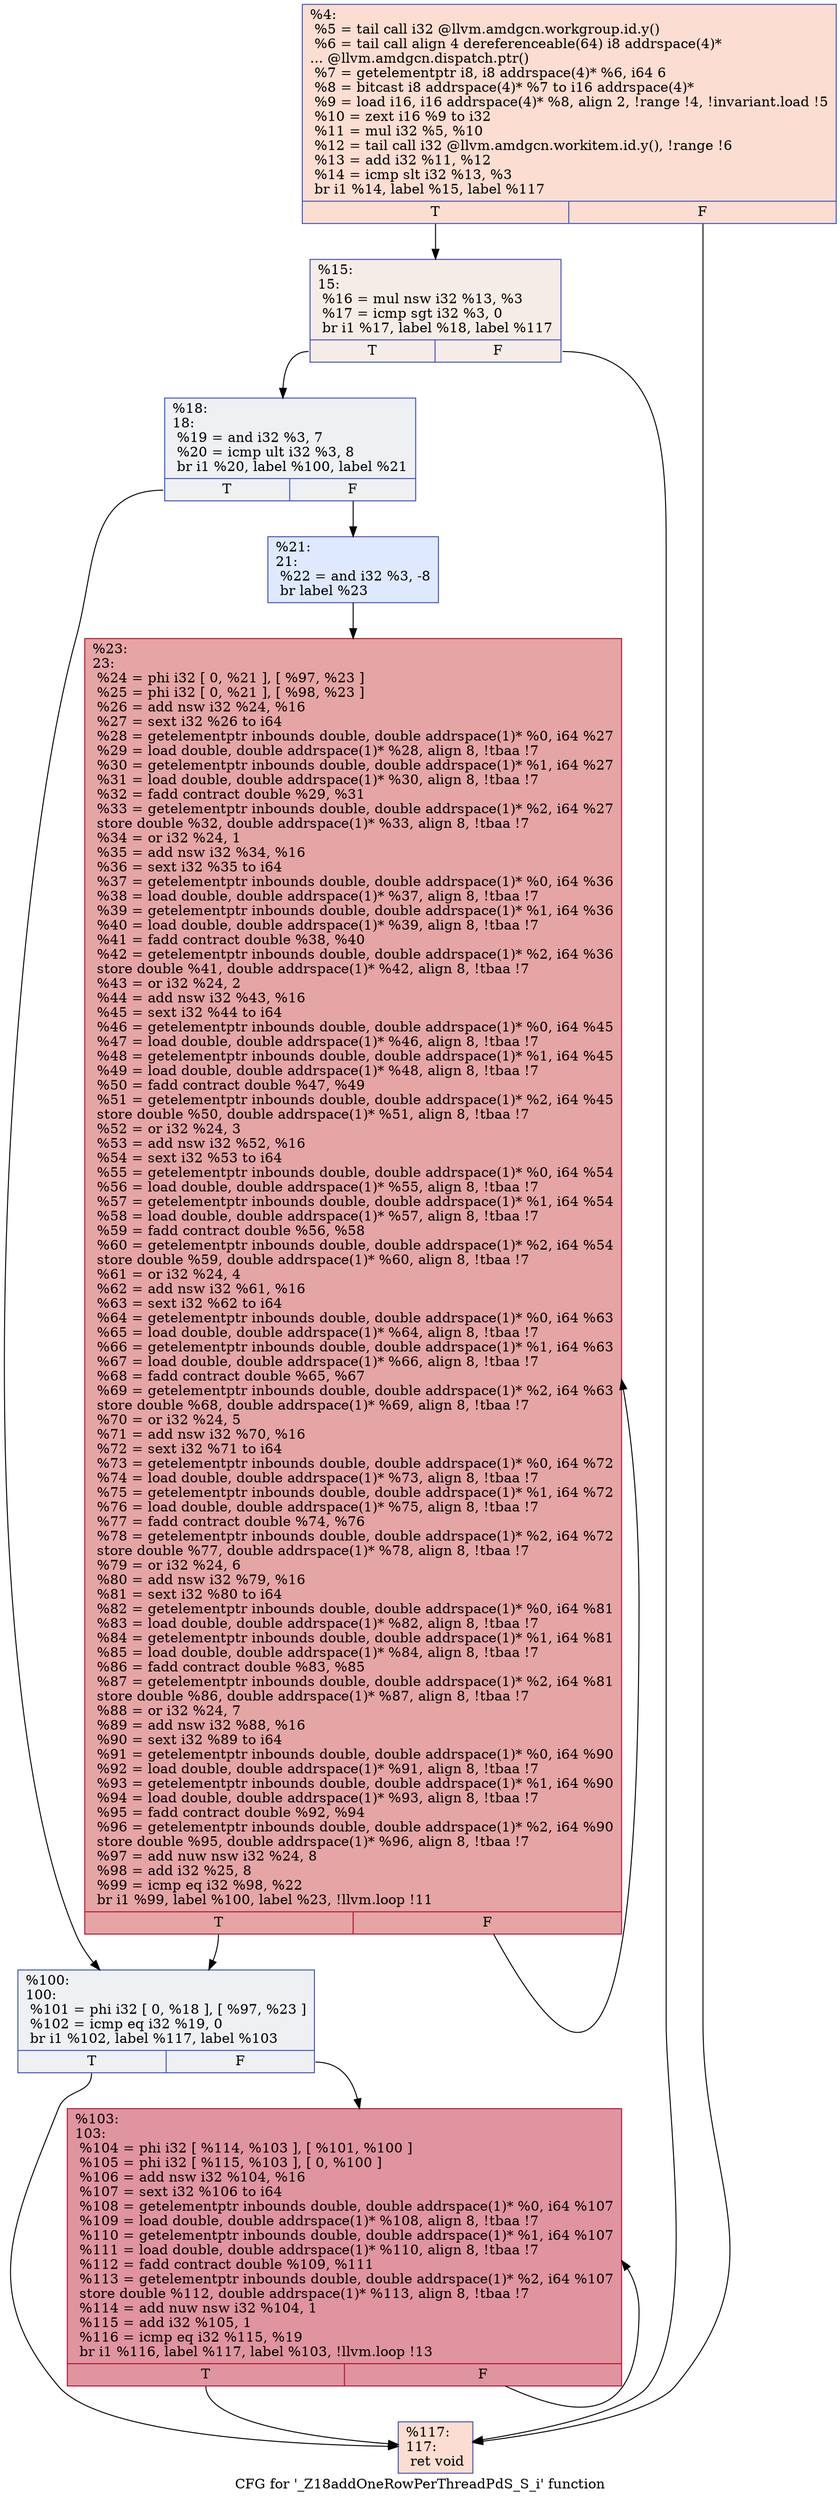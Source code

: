 digraph "CFG for '_Z18addOneRowPerThreadPdS_S_i' function" {
	label="CFG for '_Z18addOneRowPerThreadPdS_S_i' function";

	Node0x508a650 [shape=record,color="#3d50c3ff", style=filled, fillcolor="#f7b39670",label="{%4:\l  %5 = tail call i32 @llvm.amdgcn.workgroup.id.y()\l  %6 = tail call align 4 dereferenceable(64) i8 addrspace(4)*\l... @llvm.amdgcn.dispatch.ptr()\l  %7 = getelementptr i8, i8 addrspace(4)* %6, i64 6\l  %8 = bitcast i8 addrspace(4)* %7 to i16 addrspace(4)*\l  %9 = load i16, i16 addrspace(4)* %8, align 2, !range !4, !invariant.load !5\l  %10 = zext i16 %9 to i32\l  %11 = mul i32 %5, %10\l  %12 = tail call i32 @llvm.amdgcn.workitem.id.y(), !range !6\l  %13 = add i32 %11, %12\l  %14 = icmp slt i32 %13, %3\l  br i1 %14, label %15, label %117\l|{<s0>T|<s1>F}}"];
	Node0x508a650:s0 -> Node0x508c560;
	Node0x508a650:s1 -> Node0x508c5f0;
	Node0x508c560 [shape=record,color="#3d50c3ff", style=filled, fillcolor="#ead5c970",label="{%15:\l15:                                               \l  %16 = mul nsw i32 %13, %3\l  %17 = icmp sgt i32 %3, 0\l  br i1 %17, label %18, label %117\l|{<s0>T|<s1>F}}"];
	Node0x508c560:s0 -> Node0x508c8d0;
	Node0x508c560:s1 -> Node0x508c5f0;
	Node0x508c8d0 [shape=record,color="#3d50c3ff", style=filled, fillcolor="#d9dce170",label="{%18:\l18:                                               \l  %19 = and i32 %3, 7\l  %20 = icmp ult i32 %3, 8\l  br i1 %20, label %100, label %21\l|{<s0>T|<s1>F}}"];
	Node0x508c8d0:s0 -> Node0x508cb50;
	Node0x508c8d0:s1 -> Node0x508cba0;
	Node0x508cba0 [shape=record,color="#3d50c3ff", style=filled, fillcolor="#b5cdfa70",label="{%21:\l21:                                               \l  %22 = and i32 %3, -8\l  br label %23\l}"];
	Node0x508cba0 -> Node0x508cda0;
	Node0x508cda0 [shape=record,color="#b70d28ff", style=filled, fillcolor="#c5333470",label="{%23:\l23:                                               \l  %24 = phi i32 [ 0, %21 ], [ %97, %23 ]\l  %25 = phi i32 [ 0, %21 ], [ %98, %23 ]\l  %26 = add nsw i32 %24, %16\l  %27 = sext i32 %26 to i64\l  %28 = getelementptr inbounds double, double addrspace(1)* %0, i64 %27\l  %29 = load double, double addrspace(1)* %28, align 8, !tbaa !7\l  %30 = getelementptr inbounds double, double addrspace(1)* %1, i64 %27\l  %31 = load double, double addrspace(1)* %30, align 8, !tbaa !7\l  %32 = fadd contract double %29, %31\l  %33 = getelementptr inbounds double, double addrspace(1)* %2, i64 %27\l  store double %32, double addrspace(1)* %33, align 8, !tbaa !7\l  %34 = or i32 %24, 1\l  %35 = add nsw i32 %34, %16\l  %36 = sext i32 %35 to i64\l  %37 = getelementptr inbounds double, double addrspace(1)* %0, i64 %36\l  %38 = load double, double addrspace(1)* %37, align 8, !tbaa !7\l  %39 = getelementptr inbounds double, double addrspace(1)* %1, i64 %36\l  %40 = load double, double addrspace(1)* %39, align 8, !tbaa !7\l  %41 = fadd contract double %38, %40\l  %42 = getelementptr inbounds double, double addrspace(1)* %2, i64 %36\l  store double %41, double addrspace(1)* %42, align 8, !tbaa !7\l  %43 = or i32 %24, 2\l  %44 = add nsw i32 %43, %16\l  %45 = sext i32 %44 to i64\l  %46 = getelementptr inbounds double, double addrspace(1)* %0, i64 %45\l  %47 = load double, double addrspace(1)* %46, align 8, !tbaa !7\l  %48 = getelementptr inbounds double, double addrspace(1)* %1, i64 %45\l  %49 = load double, double addrspace(1)* %48, align 8, !tbaa !7\l  %50 = fadd contract double %47, %49\l  %51 = getelementptr inbounds double, double addrspace(1)* %2, i64 %45\l  store double %50, double addrspace(1)* %51, align 8, !tbaa !7\l  %52 = or i32 %24, 3\l  %53 = add nsw i32 %52, %16\l  %54 = sext i32 %53 to i64\l  %55 = getelementptr inbounds double, double addrspace(1)* %0, i64 %54\l  %56 = load double, double addrspace(1)* %55, align 8, !tbaa !7\l  %57 = getelementptr inbounds double, double addrspace(1)* %1, i64 %54\l  %58 = load double, double addrspace(1)* %57, align 8, !tbaa !7\l  %59 = fadd contract double %56, %58\l  %60 = getelementptr inbounds double, double addrspace(1)* %2, i64 %54\l  store double %59, double addrspace(1)* %60, align 8, !tbaa !7\l  %61 = or i32 %24, 4\l  %62 = add nsw i32 %61, %16\l  %63 = sext i32 %62 to i64\l  %64 = getelementptr inbounds double, double addrspace(1)* %0, i64 %63\l  %65 = load double, double addrspace(1)* %64, align 8, !tbaa !7\l  %66 = getelementptr inbounds double, double addrspace(1)* %1, i64 %63\l  %67 = load double, double addrspace(1)* %66, align 8, !tbaa !7\l  %68 = fadd contract double %65, %67\l  %69 = getelementptr inbounds double, double addrspace(1)* %2, i64 %63\l  store double %68, double addrspace(1)* %69, align 8, !tbaa !7\l  %70 = or i32 %24, 5\l  %71 = add nsw i32 %70, %16\l  %72 = sext i32 %71 to i64\l  %73 = getelementptr inbounds double, double addrspace(1)* %0, i64 %72\l  %74 = load double, double addrspace(1)* %73, align 8, !tbaa !7\l  %75 = getelementptr inbounds double, double addrspace(1)* %1, i64 %72\l  %76 = load double, double addrspace(1)* %75, align 8, !tbaa !7\l  %77 = fadd contract double %74, %76\l  %78 = getelementptr inbounds double, double addrspace(1)* %2, i64 %72\l  store double %77, double addrspace(1)* %78, align 8, !tbaa !7\l  %79 = or i32 %24, 6\l  %80 = add nsw i32 %79, %16\l  %81 = sext i32 %80 to i64\l  %82 = getelementptr inbounds double, double addrspace(1)* %0, i64 %81\l  %83 = load double, double addrspace(1)* %82, align 8, !tbaa !7\l  %84 = getelementptr inbounds double, double addrspace(1)* %1, i64 %81\l  %85 = load double, double addrspace(1)* %84, align 8, !tbaa !7\l  %86 = fadd contract double %83, %85\l  %87 = getelementptr inbounds double, double addrspace(1)* %2, i64 %81\l  store double %86, double addrspace(1)* %87, align 8, !tbaa !7\l  %88 = or i32 %24, 7\l  %89 = add nsw i32 %88, %16\l  %90 = sext i32 %89 to i64\l  %91 = getelementptr inbounds double, double addrspace(1)* %0, i64 %90\l  %92 = load double, double addrspace(1)* %91, align 8, !tbaa !7\l  %93 = getelementptr inbounds double, double addrspace(1)* %1, i64 %90\l  %94 = load double, double addrspace(1)* %93, align 8, !tbaa !7\l  %95 = fadd contract double %92, %94\l  %96 = getelementptr inbounds double, double addrspace(1)* %2, i64 %90\l  store double %95, double addrspace(1)* %96, align 8, !tbaa !7\l  %97 = add nuw nsw i32 %24, 8\l  %98 = add i32 %25, 8\l  %99 = icmp eq i32 %98, %22\l  br i1 %99, label %100, label %23, !llvm.loop !11\l|{<s0>T|<s1>F}}"];
	Node0x508cda0:s0 -> Node0x508cb50;
	Node0x508cda0:s1 -> Node0x508cda0;
	Node0x508cb50 [shape=record,color="#3d50c3ff", style=filled, fillcolor="#d9dce170",label="{%100:\l100:                                              \l  %101 = phi i32 [ 0, %18 ], [ %97, %23 ]\l  %102 = icmp eq i32 %19, 0\l  br i1 %102, label %117, label %103\l|{<s0>T|<s1>F}}"];
	Node0x508cb50:s0 -> Node0x508c5f0;
	Node0x508cb50:s1 -> Node0x5090b50;
	Node0x5090b50 [shape=record,color="#b70d28ff", style=filled, fillcolor="#b70d2870",label="{%103:\l103:                                              \l  %104 = phi i32 [ %114, %103 ], [ %101, %100 ]\l  %105 = phi i32 [ %115, %103 ], [ 0, %100 ]\l  %106 = add nsw i32 %104, %16\l  %107 = sext i32 %106 to i64\l  %108 = getelementptr inbounds double, double addrspace(1)* %0, i64 %107\l  %109 = load double, double addrspace(1)* %108, align 8, !tbaa !7\l  %110 = getelementptr inbounds double, double addrspace(1)* %1, i64 %107\l  %111 = load double, double addrspace(1)* %110, align 8, !tbaa !7\l  %112 = fadd contract double %109, %111\l  %113 = getelementptr inbounds double, double addrspace(1)* %2, i64 %107\l  store double %112, double addrspace(1)* %113, align 8, !tbaa !7\l  %114 = add nuw nsw i32 %104, 1\l  %115 = add i32 %105, 1\l  %116 = icmp eq i32 %115, %19\l  br i1 %116, label %117, label %103, !llvm.loop !13\l|{<s0>T|<s1>F}}"];
	Node0x5090b50:s0 -> Node0x508c5f0;
	Node0x5090b50:s1 -> Node0x5090b50;
	Node0x508c5f0 [shape=record,color="#3d50c3ff", style=filled, fillcolor="#f7b39670",label="{%117:\l117:                                              \l  ret void\l}"];
}
